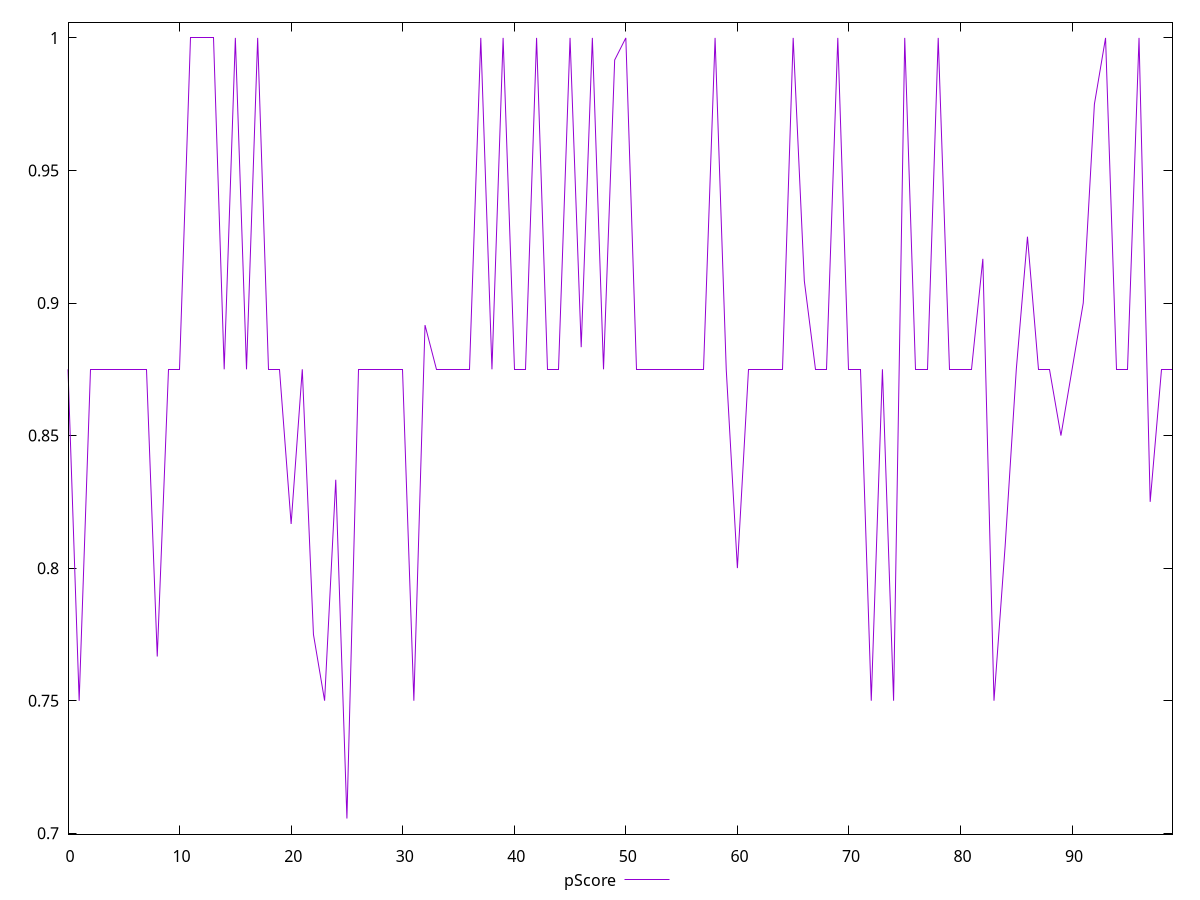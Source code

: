 reset

$pScore <<EOF
0 0.875
1 0.75
2 0.875
3 0.875
4 0.875
5 0.875
6 0.875
7 0.875
8 0.7666666666666666
9 0.875
10 0.875
11 1
12 1
13 1
14 0.875
15 1
16 0.875
17 1
18 0.875
19 0.875
20 0.8166666666666667
21 0.875
22 0.775
23 0.75
24 0.8333333333333333
25 0.7055555555555556
26 0.875
27 0.875
28 0.875
29 0.875
30 0.875
31 0.75
32 0.8916666666666666
33 0.875
34 0.875
35 0.875
36 0.875
37 1
38 0.875
39 1
40 0.875
41 0.875
42 1
43 0.875
44 0.875
45 1
46 0.8833333333333333
47 1
48 0.875
49 0.9916666666666667
50 1
51 0.875
52 0.875
53 0.875
54 0.875
55 0.875
56 0.875
57 0.875
58 1
59 0.875
60 0.8
61 0.875
62 0.875
63 0.875
64 0.875
65 1
66 0.9083333333333333
67 0.875
68 0.875
69 1
70 0.875
71 0.875
72 0.75
73 0.875
74 0.75
75 1
76 0.875
77 0.875
78 1
79 0.875
80 0.875
81 0.875
82 0.9166666666666666
83 0.75
84 0.8083333333333333
85 0.875
86 0.925
87 0.875
88 0.875
89 0.85
90 0.875
91 0.9
92 0.975
93 1
94 0.875
95 0.875
96 1
97 0.825
98 0.875
99 0.875
EOF

set key outside below
set xrange [0:99]
set yrange [0.6996666666666667:1.0058888888888888]
set trange [0.6996666666666667:1.0058888888888888]
set terminal svg size 640, 500 enhanced background rgb 'white'
set output "reprap/uses-optimized-images/samples/pages+cached/pScore/values.svg"

plot $pScore title "pScore" with line

reset
